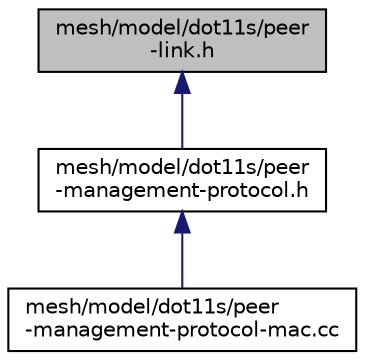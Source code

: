 digraph "mesh/model/dot11s/peer-link.h"
{
  edge [fontname="Helvetica",fontsize="10",labelfontname="Helvetica",labelfontsize="10"];
  node [fontname="Helvetica",fontsize="10",shape=record];
  Node1 [label="mesh/model/dot11s/peer\l-link.h",height=0.2,width=0.4,color="black", fillcolor="grey75", style="filled", fontcolor="black"];
  Node1 -> Node2 [dir="back",color="midnightblue",fontsize="10",style="solid"];
  Node2 [label="mesh/model/dot11s/peer\l-management-protocol.h",height=0.2,width=0.4,color="black", fillcolor="white", style="filled",URL="$d5/d8f/peer-management-protocol_8h.html"];
  Node2 -> Node3 [dir="back",color="midnightblue",fontsize="10",style="solid"];
  Node3 [label="mesh/model/dot11s/peer\l-management-protocol-mac.cc",height=0.2,width=0.4,color="black", fillcolor="white", style="filled",URL="$db/d22/peer-management-protocol-mac_8cc.html"];
}
